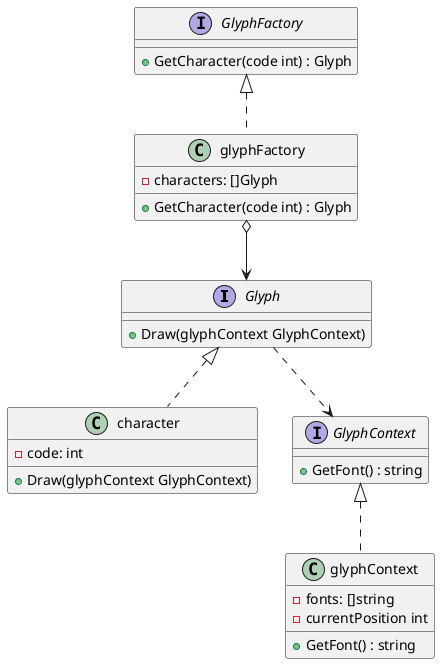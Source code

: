 @startuml
'https://plantuml.com/class-diagram

interface Glyph {
    +Draw(glyphContext GlyphContext)
}

' concrete shared flyweight
class character {
    ' intrinsic state
    -code: int
    +Draw(glyphContext GlyphContext)
}
class character implements Glyph

' concrete unshared flyweightS
'class line {
'    +Draw(glyphContext GlyphContext)
'}

'class line implements Glyph

interface GlyphFactory {
    +GetCharacter(code int) : Glyph
}

class glyphFactory {
    -characters: []Glyph
    +GetCharacter(code int) : Glyph
}
class glyphFactory implements GlyphFactory

glyphFactory o--> Glyph


interface GlyphContext {
    +GetFont() : string
}

class glyphContext {
    -fonts: []string
    -currentPosition int
    +GetFont() : string
}
class glyphContext implements GlyphContext

Glyph ..> GlyphContext


@enduml
